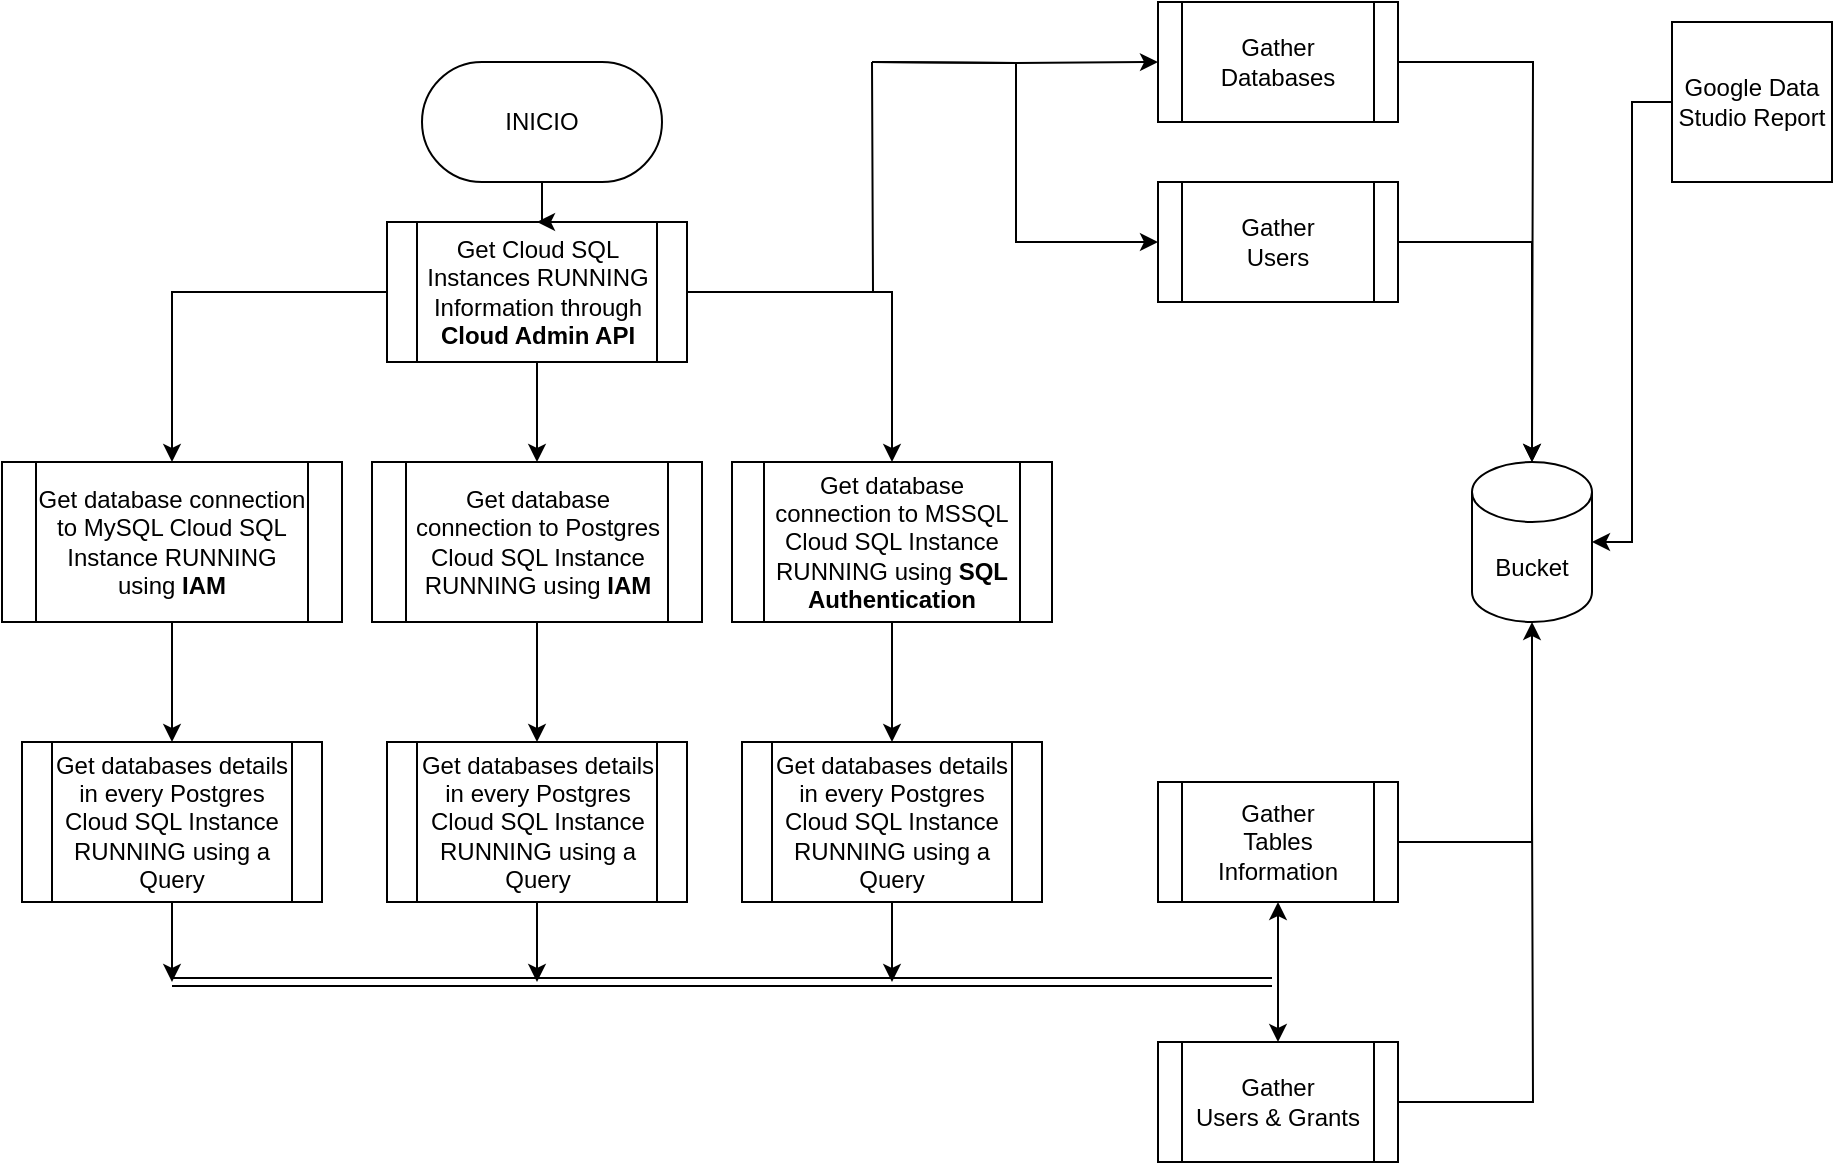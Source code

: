 <mxfile version="17.4.0" type="device"><diagram id="OYR_CsAPbOGsXzzF9gP9" name="Page-1"><mxGraphModel dx="1718" dy="492" grid="1" gridSize="10" guides="1" tooltips="1" connect="1" arrows="1" fold="1" page="1" pageScale="1" pageWidth="850" pageHeight="1100" math="0" shadow="0"><root><mxCell id="0"/><mxCell id="1" parent="0"/><mxCell id="paV26-m09CNSgso9kBXo-1" style="edgeStyle=orthogonalEdgeStyle;rounded=0;orthogonalLoop=1;jettySize=auto;html=1;entryX=0.5;entryY=0;entryDx=0;entryDy=0;" edge="1" parent="1" source="K9OB_PJLfiHhjhJew7ON-2" target="paV26-m09CNSgso9kBXo-2"><mxGeometry relative="1" as="geometry"><mxPoint x="205" y="480" as="targetPoint"/></mxGeometry></mxCell><mxCell id="paV26-m09CNSgso9kBXo-8" style="edgeStyle=orthogonalEdgeStyle;rounded=0;orthogonalLoop=1;jettySize=auto;html=1;" edge="1" parent="1" source="K9OB_PJLfiHhjhJew7ON-2" target="paV26-m09CNSgso9kBXo-7"><mxGeometry relative="1" as="geometry"/></mxCell><mxCell id="paV26-m09CNSgso9kBXo-10" style="edgeStyle=orthogonalEdgeStyle;rounded=0;orthogonalLoop=1;jettySize=auto;html=1;" edge="1" parent="1" source="K9OB_PJLfiHhjhJew7ON-2" target="paV26-m09CNSgso9kBXo-9"><mxGeometry relative="1" as="geometry"/></mxCell><mxCell id="paV26-m09CNSgso9kBXo-31" style="edgeStyle=orthogonalEdgeStyle;rounded=0;orthogonalLoop=1;jettySize=auto;html=1;startArrow=none;startFill=0;endArrow=none;endFill=0;" edge="1" parent="1" source="K9OB_PJLfiHhjhJew7ON-2"><mxGeometry relative="1" as="geometry"><mxPoint x="230" y="140" as="targetPoint"/></mxGeometry></mxCell><mxCell id="K9OB_PJLfiHhjhJew7ON-2" value="Get Cloud SQL Instances RUNNING Information through &lt;b&gt;Cloud Admin API&lt;/b&gt;" style="shape=process;whiteSpace=wrap;html=1;backgroundOutline=1;" parent="1" vertex="1"><mxGeometry x="-12.5" y="220" width="150" height="70" as="geometry"/></mxCell><mxCell id="K9OB_PJLfiHhjhJew7ON-5" style="edgeStyle=orthogonalEdgeStyle;rounded=0;orthogonalLoop=1;jettySize=auto;html=1;" parent="1" source="K9OB_PJLfiHhjhJew7ON-3" target="K9OB_PJLfiHhjhJew7ON-2" edge="1"><mxGeometry relative="1" as="geometry"/></mxCell><mxCell id="K9OB_PJLfiHhjhJew7ON-3" value="INICIO" style="rounded=1;whiteSpace=wrap;html=1;arcSize=50;" parent="1" vertex="1"><mxGeometry x="5" y="140" width="120" height="60" as="geometry"/></mxCell><mxCell id="paV26-m09CNSgso9kBXo-3" style="edgeStyle=orthogonalEdgeStyle;rounded=0;orthogonalLoop=1;jettySize=auto;html=1;entryX=0;entryY=0.5;entryDx=0;entryDy=0;" edge="1" parent="1" target="K9OB_PJLfiHhjhJew7ON-12"><mxGeometry relative="1" as="geometry"><mxPoint x="230" y="140" as="sourcePoint"/></mxGeometry></mxCell><mxCell id="paV26-m09CNSgso9kBXo-6" style="edgeStyle=orthogonalEdgeStyle;rounded=0;orthogonalLoop=1;jettySize=auto;html=1;entryX=0;entryY=0.5;entryDx=0;entryDy=0;" edge="1" parent="1" target="K9OB_PJLfiHhjhJew7ON-15"><mxGeometry relative="1" as="geometry"><mxPoint x="230" y="140" as="sourcePoint"/></mxGeometry></mxCell><mxCell id="K9OB_PJLfiHhjhJew7ON-27" style="edgeStyle=orthogonalEdgeStyle;rounded=0;orthogonalLoop=1;jettySize=auto;html=1;" parent="1" source="K9OB_PJLfiHhjhJew7ON-12" edge="1"><mxGeometry relative="1" as="geometry"><mxPoint x="560" y="340" as="targetPoint"/></mxGeometry></mxCell><mxCell id="K9OB_PJLfiHhjhJew7ON-12" value="Gather&lt;br&gt;Databases" style="shape=process;whiteSpace=wrap;html=1;backgroundOutline=1;" parent="1" vertex="1"><mxGeometry x="373" y="110" width="120" height="60" as="geometry"/></mxCell><mxCell id="paV26-m09CNSgso9kBXo-29" style="edgeStyle=orthogonalEdgeStyle;rounded=0;orthogonalLoop=1;jettySize=auto;html=1;startArrow=classic;startFill=1;endArrow=none;endFill=0;" edge="1" parent="1" source="K9OB_PJLfiHhjhJew7ON-14"><mxGeometry relative="1" as="geometry"><mxPoint x="433" y="600" as="targetPoint"/></mxGeometry></mxCell><mxCell id="paV26-m09CNSgso9kBXo-32" style="edgeStyle=orthogonalEdgeStyle;rounded=0;orthogonalLoop=1;jettySize=auto;html=1;entryX=0.5;entryY=1;entryDx=0;entryDy=0;entryPerimeter=0;startArrow=none;startFill=0;endArrow=classic;endFill=1;" edge="1" parent="1" source="K9OB_PJLfiHhjhJew7ON-14" target="K9OB_PJLfiHhjhJew7ON-21"><mxGeometry relative="1" as="geometry"/></mxCell><mxCell id="K9OB_PJLfiHhjhJew7ON-14" value="Gather&lt;br&gt;Tables Information" style="shape=process;whiteSpace=wrap;html=1;backgroundOutline=1;" parent="1" vertex="1"><mxGeometry x="373" y="500" width="120" height="60" as="geometry"/></mxCell><mxCell id="K9OB_PJLfiHhjhJew7ON-25" style="edgeStyle=orthogonalEdgeStyle;rounded=0;orthogonalLoop=1;jettySize=auto;html=1;entryX=0.5;entryY=0;entryDx=0;entryDy=0;entryPerimeter=0;" parent="1" source="K9OB_PJLfiHhjhJew7ON-15" target="K9OB_PJLfiHhjhJew7ON-21" edge="1"><mxGeometry relative="1" as="geometry"/></mxCell><mxCell id="K9OB_PJLfiHhjhJew7ON-15" value="Gather&lt;br&gt;Users" style="shape=process;whiteSpace=wrap;html=1;backgroundOutline=1;" parent="1" vertex="1"><mxGeometry x="373" y="200" width="120" height="60" as="geometry"/></mxCell><mxCell id="K9OB_PJLfiHhjhJew7ON-21" value="Bucket" style="shape=cylinder3;whiteSpace=wrap;html=1;boundedLbl=1;backgroundOutline=1;size=15;" parent="1" vertex="1"><mxGeometry x="530" y="340" width="60" height="80" as="geometry"/></mxCell><mxCell id="K9OB_PJLfiHhjhJew7ON-30" style="edgeStyle=orthogonalEdgeStyle;rounded=0;orthogonalLoop=1;jettySize=auto;html=1;entryX=1;entryY=0.5;entryDx=0;entryDy=0;entryPerimeter=0;" parent="1" source="K9OB_PJLfiHhjhJew7ON-29" target="K9OB_PJLfiHhjhJew7ON-21" edge="1"><mxGeometry relative="1" as="geometry"/></mxCell><mxCell id="K9OB_PJLfiHhjhJew7ON-29" value="Google Data Studio Report" style="whiteSpace=wrap;html=1;aspect=fixed;" parent="1" vertex="1"><mxGeometry x="630" y="120" width="80" height="80" as="geometry"/></mxCell><mxCell id="paV26-m09CNSgso9kBXo-16" style="edgeStyle=orthogonalEdgeStyle;rounded=0;orthogonalLoop=1;jettySize=auto;html=1;entryX=0.5;entryY=0;entryDx=0;entryDy=0;" edge="1" parent="1" source="paV26-m09CNSgso9kBXo-2" target="paV26-m09CNSgso9kBXo-13"><mxGeometry relative="1" as="geometry"/></mxCell><mxCell id="paV26-m09CNSgso9kBXo-2" value="Get database connection to Postgres Cloud SQL Instance RUNNING using &lt;b&gt;IAM&lt;/b&gt;" style="shape=process;whiteSpace=wrap;html=1;backgroundOutline=1;" vertex="1" parent="1"><mxGeometry x="-20" y="340" width="165" height="80" as="geometry"/></mxCell><mxCell id="paV26-m09CNSgso9kBXo-15" style="edgeStyle=orthogonalEdgeStyle;rounded=0;orthogonalLoop=1;jettySize=auto;html=1;entryX=0.5;entryY=0;entryDx=0;entryDy=0;" edge="1" parent="1" source="paV26-m09CNSgso9kBXo-7" target="paV26-m09CNSgso9kBXo-12"><mxGeometry relative="1" as="geometry"/></mxCell><mxCell id="paV26-m09CNSgso9kBXo-7" value="Get database connection to MySQL Cloud SQL Instance RUNNING using &lt;b&gt;IAM&lt;/b&gt;" style="shape=process;whiteSpace=wrap;html=1;backgroundOutline=1;" vertex="1" parent="1"><mxGeometry x="-205" y="340" width="170" height="80" as="geometry"/></mxCell><mxCell id="paV26-m09CNSgso9kBXo-17" style="edgeStyle=orthogonalEdgeStyle;rounded=0;orthogonalLoop=1;jettySize=auto;html=1;entryX=0.5;entryY=0;entryDx=0;entryDy=0;" edge="1" parent="1" source="paV26-m09CNSgso9kBXo-9" target="paV26-m09CNSgso9kBXo-14"><mxGeometry relative="1" as="geometry"/></mxCell><mxCell id="paV26-m09CNSgso9kBXo-9" value="Get database connection to MSSQL Cloud SQL Instance RUNNING using &lt;b&gt;SQL Authentication&lt;/b&gt;" style="shape=process;whiteSpace=wrap;html=1;backgroundOutline=1;" vertex="1" parent="1"><mxGeometry x="160" y="340" width="160" height="80" as="geometry"/></mxCell><mxCell id="paV26-m09CNSgso9kBXo-22" style="edgeStyle=orthogonalEdgeStyle;rounded=0;orthogonalLoop=1;jettySize=auto;html=1;" edge="1" parent="1" source="paV26-m09CNSgso9kBXo-12"><mxGeometry relative="1" as="geometry"><mxPoint x="-120" y="600" as="targetPoint"/></mxGeometry></mxCell><mxCell id="paV26-m09CNSgso9kBXo-12" value="Get databases details in every Postgres Cloud SQL Instance RUNNING using a Query" style="shape=process;whiteSpace=wrap;html=1;backgroundOutline=1;" vertex="1" parent="1"><mxGeometry x="-195" y="480" width="150" height="80" as="geometry"/></mxCell><mxCell id="paV26-m09CNSgso9kBXo-23" style="edgeStyle=orthogonalEdgeStyle;rounded=0;orthogonalLoop=1;jettySize=auto;html=1;" edge="1" parent="1" source="paV26-m09CNSgso9kBXo-13"><mxGeometry relative="1" as="geometry"><mxPoint x="62.5" y="600" as="targetPoint"/></mxGeometry></mxCell><mxCell id="paV26-m09CNSgso9kBXo-13" value="Get databases details in every Postgres Cloud SQL Instance RUNNING using a Query" style="shape=process;whiteSpace=wrap;html=1;backgroundOutline=1;" vertex="1" parent="1"><mxGeometry x="-12.5" y="480" width="150" height="80" as="geometry"/></mxCell><mxCell id="paV26-m09CNSgso9kBXo-24" style="edgeStyle=orthogonalEdgeStyle;rounded=0;orthogonalLoop=1;jettySize=auto;html=1;" edge="1" parent="1" source="paV26-m09CNSgso9kBXo-14"><mxGeometry relative="1" as="geometry"><mxPoint x="240" y="600" as="targetPoint"/></mxGeometry></mxCell><mxCell id="paV26-m09CNSgso9kBXo-14" value="Get databases details in every Postgres Cloud SQL Instance RUNNING using a Query" style="shape=process;whiteSpace=wrap;html=1;backgroundOutline=1;" vertex="1" parent="1"><mxGeometry x="165" y="480" width="150" height="80" as="geometry"/></mxCell><mxCell id="paV26-m09CNSgso9kBXo-21" value="" style="shape=link;html=1;rounded=0;" edge="1" parent="1"><mxGeometry width="100" relative="1" as="geometry"><mxPoint x="-120" y="600" as="sourcePoint"/><mxPoint x="430" y="600" as="targetPoint"/></mxGeometry></mxCell><mxCell id="paV26-m09CNSgso9kBXo-30" style="edgeStyle=orthogonalEdgeStyle;rounded=0;orthogonalLoop=1;jettySize=auto;html=1;startArrow=classic;startFill=1;endArrow=none;endFill=0;" edge="1" parent="1" source="paV26-m09CNSgso9kBXo-26"><mxGeometry relative="1" as="geometry"><mxPoint x="433" y="600" as="targetPoint"/></mxGeometry></mxCell><mxCell id="paV26-m09CNSgso9kBXo-33" style="edgeStyle=orthogonalEdgeStyle;rounded=0;orthogonalLoop=1;jettySize=auto;html=1;startArrow=none;startFill=0;endArrow=none;endFill=0;" edge="1" parent="1" source="paV26-m09CNSgso9kBXo-26"><mxGeometry relative="1" as="geometry"><mxPoint x="560" y="510" as="targetPoint"/></mxGeometry></mxCell><mxCell id="paV26-m09CNSgso9kBXo-26" value="Gather&lt;br&gt;Users &amp;amp; Grants" style="shape=process;whiteSpace=wrap;html=1;backgroundOutline=1;" vertex="1" parent="1"><mxGeometry x="373" y="630" width="120" height="60" as="geometry"/></mxCell></root></mxGraphModel></diagram></mxfile>